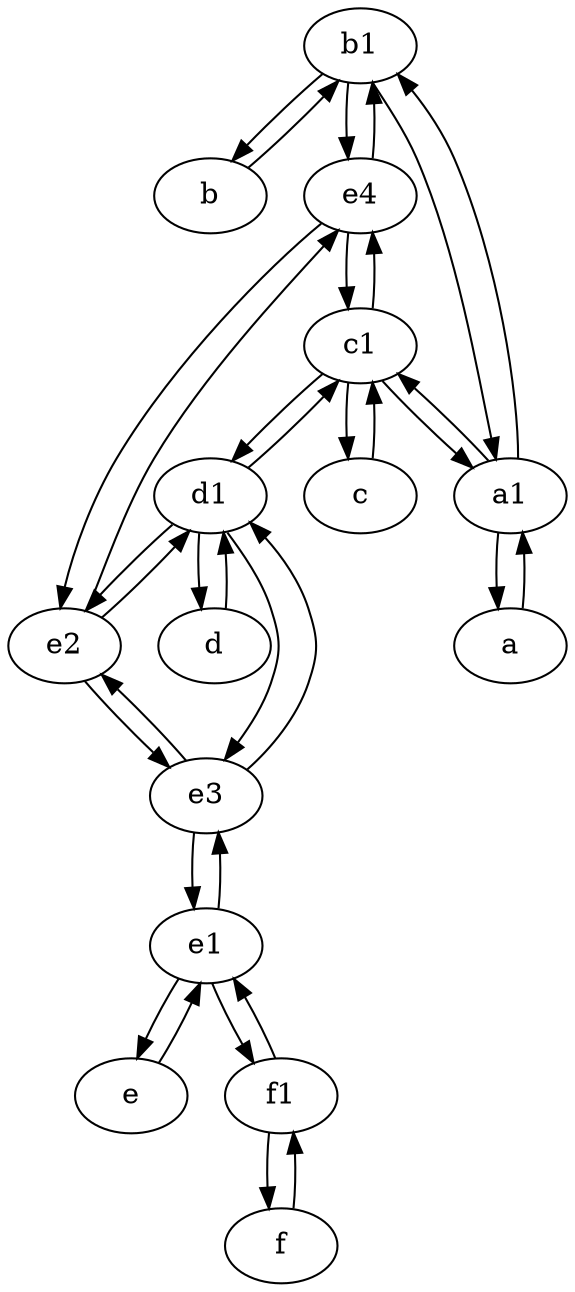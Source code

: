 digraph  {
	b1 [pos="45,20!"];
	e1 [pos="25,45!"];
	d1 [pos="25,30!"];
	e2;
	b [pos="50,20!"];
	a [pos="40,10!"];
	e [pos="30,50!"];
	c1 [pos="30,15!"];
	e4;
	f1;
	c [pos="20,10!"];
	d [pos="20,30!"];
	f [pos="15,45!"];
	a1 [pos="40,15!"];
	e3;
	c1 -> d1;
	b1 -> b;
	b1 -> e4;
	d1 -> e2;
	a1 -> a;
	c -> c1;
	f -> f1;
	e1 -> e3;
	e2 -> e4;
	f1 -> f;
	e4 -> b1;
	a1 -> b1;
	f1 -> e1;
	e2 -> d1;
	b -> b1;
	c1 -> c;
	c1 -> e4;
	e3 -> e1;
	e3 -> d1;
	d1 -> c1;
	a -> a1;
	d1 -> d;
	e1 -> e;
	e4 -> e2;
	e2 -> e3;
	e1 -> f1;
	b1 -> a1;
	d1 -> e3;
	e3 -> e2;
	c1 -> a1;
	e -> e1;
	d -> d1;
	e4 -> c1;
	a1 -> c1;

	}